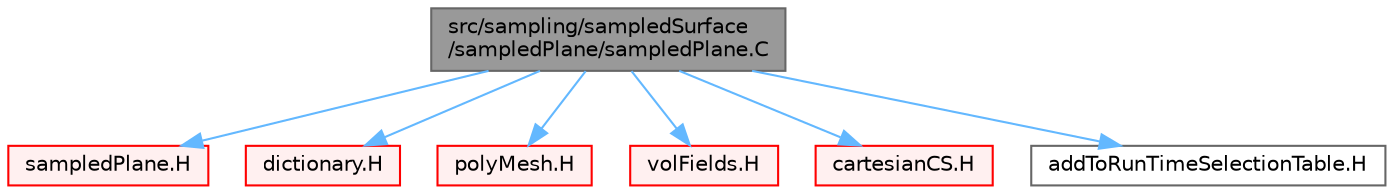 digraph "src/sampling/sampledSurface/sampledPlane/sampledPlane.C"
{
 // LATEX_PDF_SIZE
  bgcolor="transparent";
  edge [fontname=Helvetica,fontsize=10,labelfontname=Helvetica,labelfontsize=10];
  node [fontname=Helvetica,fontsize=10,shape=box,height=0.2,width=0.4];
  Node1 [id="Node000001",label="src/sampling/sampledSurface\l/sampledPlane/sampledPlane.C",height=0.2,width=0.4,color="gray40", fillcolor="grey60", style="filled", fontcolor="black",tooltip=" "];
  Node1 -> Node2 [id="edge1_Node000001_Node000002",color="steelblue1",style="solid",tooltip=" "];
  Node2 [id="Node000002",label="sampledPlane.H",height=0.2,width=0.4,color="red", fillcolor="#FFF0F0", style="filled",URL="$sampledPlane_8H.html",tooltip=" "];
  Node1 -> Node303 [id="edge2_Node000001_Node000303",color="steelblue1",style="solid",tooltip=" "];
  Node303 [id="Node000303",label="dictionary.H",height=0.2,width=0.4,color="red", fillcolor="#FFF0F0", style="filled",URL="$dictionary_8H.html",tooltip=" "];
  Node1 -> Node241 [id="edge3_Node000001_Node000241",color="steelblue1",style="solid",tooltip=" "];
  Node241 [id="Node000241",label="polyMesh.H",height=0.2,width=0.4,color="red", fillcolor="#FFF0F0", style="filled",URL="$polyMesh_8H.html",tooltip=" "];
  Node1 -> Node429 [id="edge4_Node000001_Node000429",color="steelblue1",style="solid",tooltip=" "];
  Node429 [id="Node000429",label="volFields.H",height=0.2,width=0.4,color="red", fillcolor="#FFF0F0", style="filled",URL="$volFields_8H.html",tooltip=" "];
  Node1 -> Node436 [id="edge5_Node000001_Node000436",color="steelblue1",style="solid",tooltip=" "];
  Node436 [id="Node000436",label="cartesianCS.H",height=0.2,width=0.4,color="red", fillcolor="#FFF0F0", style="filled",URL="$cartesianCS_8H.html",tooltip=" "];
  Node1 -> Node441 [id="edge6_Node000001_Node000441",color="steelblue1",style="solid",tooltip=" "];
  Node441 [id="Node000441",label="addToRunTimeSelectionTable.H",height=0.2,width=0.4,color="grey40", fillcolor="white", style="filled",URL="$addToRunTimeSelectionTable_8H.html",tooltip="Macros for easy insertion into run-time selection tables."];
}
